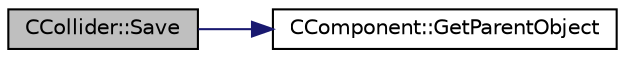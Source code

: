 digraph "CCollider::Save"
{
 // LATEX_PDF_SIZE
  edge [fontname="Helvetica",fontsize="10",labelfontname="Helvetica",labelfontsize="10"];
  node [fontname="Helvetica",fontsize="10",shape=record];
  rankdir="LR";
  Node138 [label="CCollider::Save",height=0.2,width=0.4,color="black", fillcolor="grey75", style="filled", fontcolor="black",tooltip="saves the component"];
  Node138 -> Node139 [color="midnightblue",fontsize="10",style="solid",fontname="Helvetica"];
  Node139 [label="CComponent::GetParentObject",height=0.2,width=0.4,color="black", fillcolor="white", style="filled",URL="$class_c_component.html#a460c951a4f15f3d4af3cb7216ab838d9",tooltip="parent object accessor"];
}
